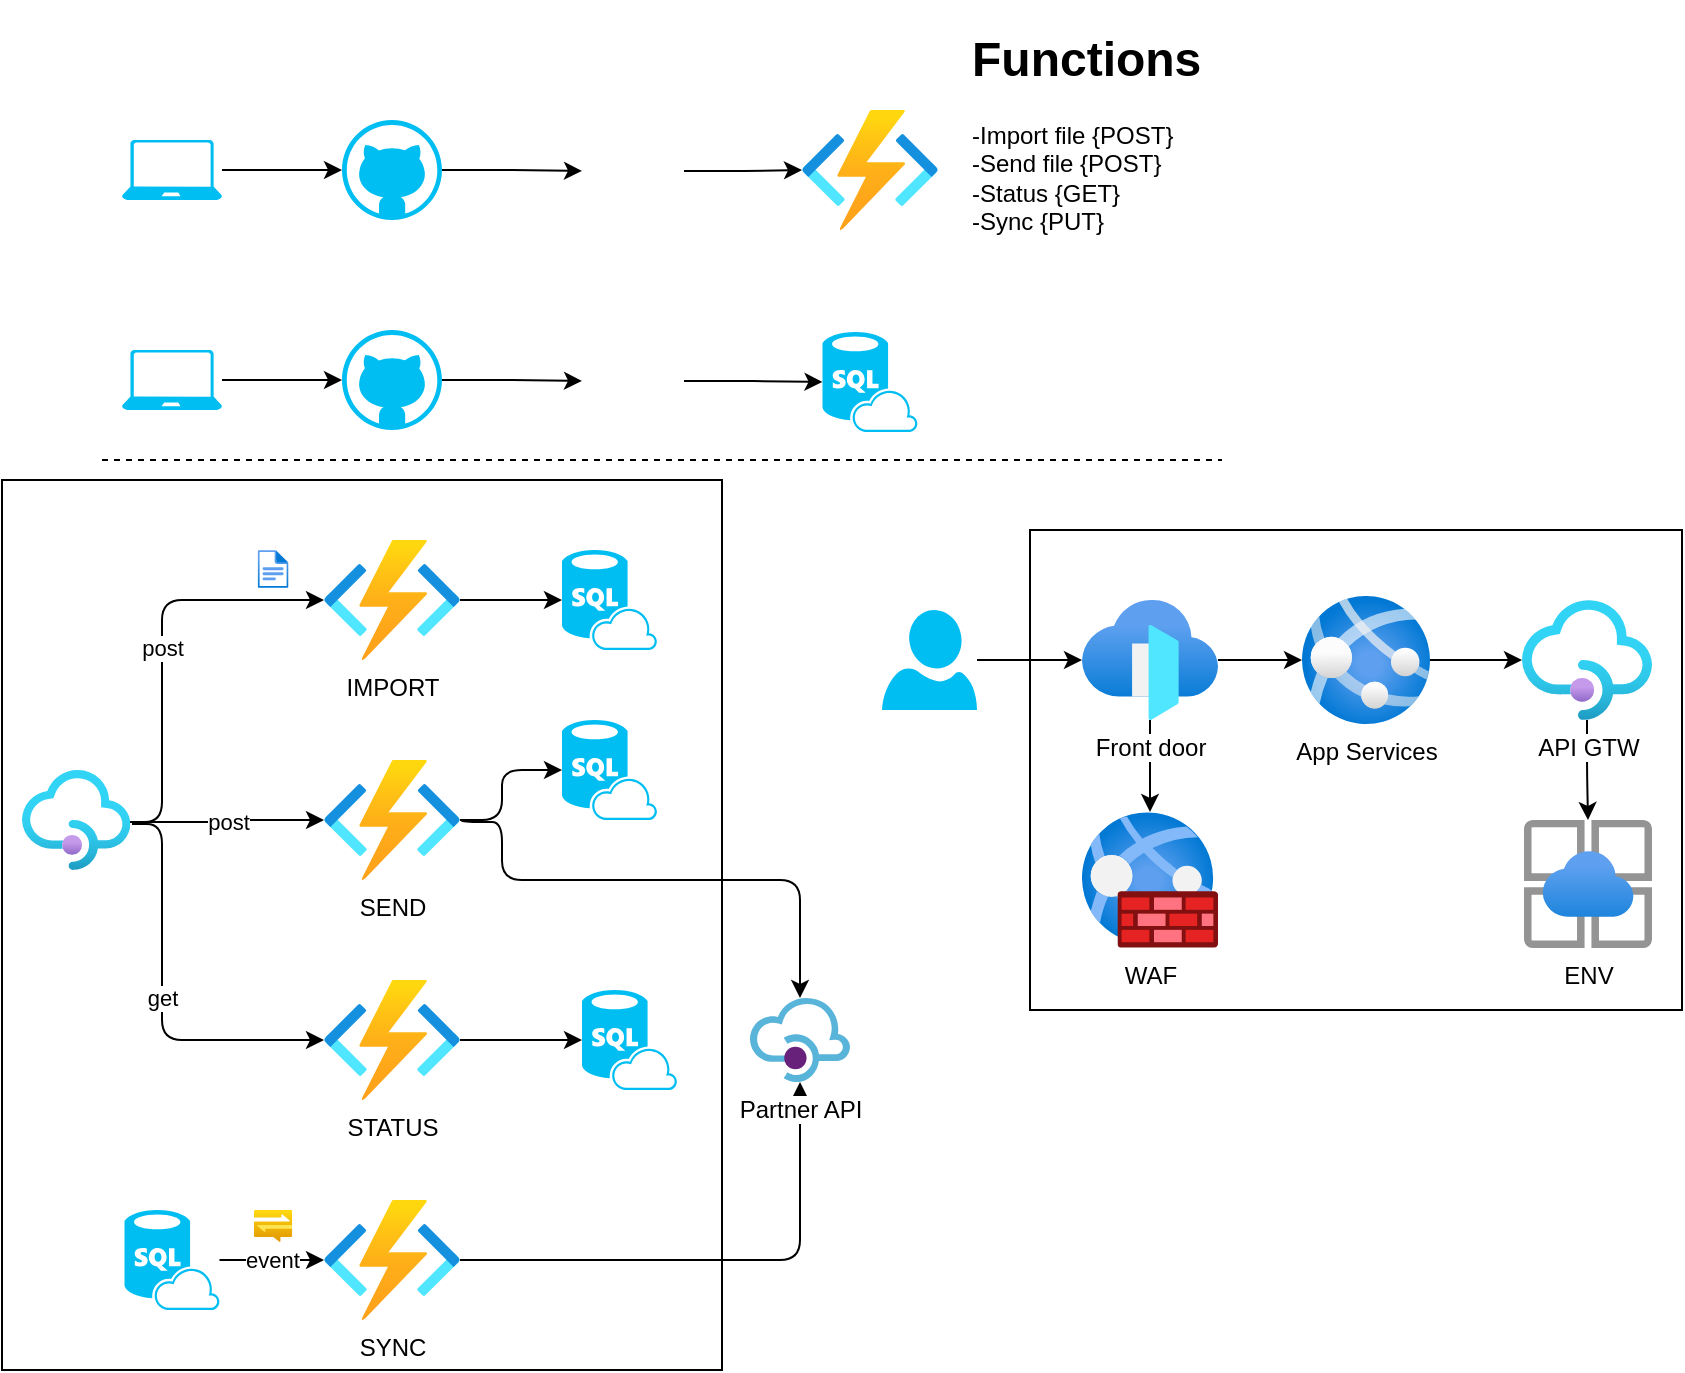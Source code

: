 <mxfile version="17.5.0" type="github">
  <diagram id="ImiZiOODFj8ORh_n_VHi" name="Page-1">
    <mxGraphModel dx="1695" dy="1651" grid="1" gridSize="10" guides="1" tooltips="1" connect="1" arrows="1" fold="1" page="1" pageScale="1" pageWidth="827" pageHeight="1169" math="0" shadow="0">
      <root>
        <mxCell id="0" />
        <mxCell id="1" parent="0" />
        <mxCell id="dk_xkWQx7_EmQdFWq2oa-77" value="" style="rounded=0;whiteSpace=wrap;html=1;" vertex="1" parent="1">
          <mxGeometry x="504" y="255" width="326" height="240" as="geometry" />
        </mxCell>
        <mxCell id="dk_xkWQx7_EmQdFWq2oa-57" value="" style="rounded=0;whiteSpace=wrap;html=1;" vertex="1" parent="1">
          <mxGeometry x="-10" y="230" width="360" height="445" as="geometry" />
        </mxCell>
        <mxCell id="dk_xkWQx7_EmQdFWq2oa-5" value="" style="edgeStyle=orthogonalEdgeStyle;rounded=0;orthogonalLoop=1;jettySize=auto;html=1;" edge="1" parent="1" source="dk_xkWQx7_EmQdFWq2oa-3" target="dk_xkWQx7_EmQdFWq2oa-4">
          <mxGeometry relative="1" as="geometry" />
        </mxCell>
        <mxCell id="dk_xkWQx7_EmQdFWq2oa-3" value="" style="verticalLabelPosition=bottom;html=1;verticalAlign=top;align=center;strokeColor=none;fillColor=#00BEF2;shape=mxgraph.azure.laptop;pointerEvents=1;" vertex="1" parent="1">
          <mxGeometry x="50" y="60" width="50" height="30" as="geometry" />
        </mxCell>
        <mxCell id="dk_xkWQx7_EmQdFWq2oa-7" value="" style="edgeStyle=orthogonalEdgeStyle;rounded=0;orthogonalLoop=1;jettySize=auto;html=1;" edge="1" parent="1" source="dk_xkWQx7_EmQdFWq2oa-4" target="dk_xkWQx7_EmQdFWq2oa-6">
          <mxGeometry relative="1" as="geometry" />
        </mxCell>
        <mxCell id="dk_xkWQx7_EmQdFWq2oa-4" value="" style="verticalLabelPosition=bottom;html=1;verticalAlign=top;align=center;strokeColor=none;fillColor=#00BEF2;shape=mxgraph.azure.github_code;pointerEvents=1;" vertex="1" parent="1">
          <mxGeometry x="160" y="50" width="50" height="50" as="geometry" />
        </mxCell>
        <mxCell id="dk_xkWQx7_EmQdFWq2oa-9" value="" style="edgeStyle=orthogonalEdgeStyle;rounded=0;orthogonalLoop=1;jettySize=auto;html=1;" edge="1" parent="1" source="dk_xkWQx7_EmQdFWq2oa-6" target="dk_xkWQx7_EmQdFWq2oa-8">
          <mxGeometry relative="1" as="geometry" />
        </mxCell>
        <mxCell id="dk_xkWQx7_EmQdFWq2oa-6" value="" style="shape=image;verticalLabelPosition=bottom;labelBackgroundColor=default;verticalAlign=top;aspect=fixed;imageAspect=0;image=https://www.azuredevopslabs.com/images/terraform.png;" vertex="1" parent="1">
          <mxGeometry x="280" y="50" width="51" height="51" as="geometry" />
        </mxCell>
        <mxCell id="dk_xkWQx7_EmQdFWq2oa-8" value="" style="aspect=fixed;html=1;points=[];align=center;image;fontSize=12;image=img/lib/azure2/compute/Function_Apps.svg;" vertex="1" parent="1">
          <mxGeometry x="390" y="45" width="68" height="60" as="geometry" />
        </mxCell>
        <mxCell id="dk_xkWQx7_EmQdFWq2oa-10" value="" style="edgeStyle=orthogonalEdgeStyle;rounded=0;orthogonalLoop=1;jettySize=auto;html=1;" edge="1" parent="1" source="dk_xkWQx7_EmQdFWq2oa-11" target="dk_xkWQx7_EmQdFWq2oa-13">
          <mxGeometry relative="1" as="geometry" />
        </mxCell>
        <mxCell id="dk_xkWQx7_EmQdFWq2oa-11" value="" style="verticalLabelPosition=bottom;html=1;verticalAlign=top;align=center;strokeColor=none;fillColor=#00BEF2;shape=mxgraph.azure.laptop;pointerEvents=1;" vertex="1" parent="1">
          <mxGeometry x="50" y="165" width="50" height="30" as="geometry" />
        </mxCell>
        <mxCell id="dk_xkWQx7_EmQdFWq2oa-12" value="" style="edgeStyle=orthogonalEdgeStyle;rounded=0;orthogonalLoop=1;jettySize=auto;html=1;" edge="1" parent="1" source="dk_xkWQx7_EmQdFWq2oa-13" target="dk_xkWQx7_EmQdFWq2oa-15">
          <mxGeometry relative="1" as="geometry" />
        </mxCell>
        <mxCell id="dk_xkWQx7_EmQdFWq2oa-13" value="" style="verticalLabelPosition=bottom;html=1;verticalAlign=top;align=center;strokeColor=none;fillColor=#00BEF2;shape=mxgraph.azure.github_code;pointerEvents=1;" vertex="1" parent="1">
          <mxGeometry x="160" y="155" width="50" height="50" as="geometry" />
        </mxCell>
        <mxCell id="dk_xkWQx7_EmQdFWq2oa-18" value="" style="edgeStyle=orthogonalEdgeStyle;rounded=0;orthogonalLoop=1;jettySize=auto;html=1;" edge="1" parent="1" source="dk_xkWQx7_EmQdFWq2oa-15" target="dk_xkWQx7_EmQdFWq2oa-17">
          <mxGeometry relative="1" as="geometry" />
        </mxCell>
        <mxCell id="dk_xkWQx7_EmQdFWq2oa-15" value="" style="shape=image;verticalLabelPosition=bottom;labelBackgroundColor=default;verticalAlign=top;aspect=fixed;imageAspect=0;image=https://www.azuredevopslabs.com/images/terraform.png;" vertex="1" parent="1">
          <mxGeometry x="280" y="155" width="51" height="51" as="geometry" />
        </mxCell>
        <mxCell id="dk_xkWQx7_EmQdFWq2oa-17" value="" style="verticalLabelPosition=bottom;html=1;verticalAlign=top;align=center;strokeColor=none;fillColor=#00BEF2;shape=mxgraph.azure.sql_database_sql_azure;" vertex="1" parent="1">
          <mxGeometry x="400.25" y="156" width="47.5" height="50" as="geometry" />
        </mxCell>
        <mxCell id="dk_xkWQx7_EmQdFWq2oa-19" value="&lt;h1&gt;Functions&lt;/h1&gt;&lt;p&gt;-Import file {POST}&lt;br&gt;-Send file {POST}&lt;br&gt;-Status {GET}&lt;br&gt;-Sync {PUT}&lt;/p&gt;" style="text;html=1;strokeColor=none;fillColor=none;spacing=5;spacingTop=-20;whiteSpace=wrap;overflow=hidden;rounded=0;" vertex="1" parent="1">
          <mxGeometry x="470" width="190" height="120" as="geometry" />
        </mxCell>
        <mxCell id="dk_xkWQx7_EmQdFWq2oa-51" value="post" style="edgeStyle=orthogonalEdgeStyle;rounded=1;orthogonalLoop=1;jettySize=auto;html=1;exitX=0.978;exitY=0.52;exitDx=0;exitDy=0;exitPerimeter=0;" edge="1" parent="1" source="dk_xkWQx7_EmQdFWq2oa-71" target="dk_xkWQx7_EmQdFWq2oa-29">
          <mxGeometry relative="1" as="geometry">
            <mxPoint x="98.75" y="290" as="sourcePoint" />
            <Array as="points">
              <mxPoint x="70" y="401" />
              <mxPoint x="70" y="290" />
            </Array>
          </mxGeometry>
        </mxCell>
        <mxCell id="dk_xkWQx7_EmQdFWq2oa-22" value="" style="endArrow=none;dashed=1;html=1;rounded=0;" edge="1" parent="1">
          <mxGeometry width="50" height="50" relative="1" as="geometry">
            <mxPoint x="40" y="220" as="sourcePoint" />
            <mxPoint x="600" y="220" as="targetPoint" />
          </mxGeometry>
        </mxCell>
        <mxCell id="dk_xkWQx7_EmQdFWq2oa-50" value="post" style="edgeStyle=orthogonalEdgeStyle;rounded=1;orthogonalLoop=1;jettySize=auto;html=1;exitX=0.982;exitY=0.52;exitDx=0;exitDy=0;exitPerimeter=0;" edge="1" parent="1" source="dk_xkWQx7_EmQdFWq2oa-71" target="dk_xkWQx7_EmQdFWq2oa-30">
          <mxGeometry relative="1" as="geometry">
            <mxPoint x="100" y="400" as="sourcePoint" />
          </mxGeometry>
        </mxCell>
        <mxCell id="dk_xkWQx7_EmQdFWq2oa-45" value="get" style="edgeStyle=orthogonalEdgeStyle;rounded=1;orthogonalLoop=1;jettySize=auto;html=1;exitX=1.015;exitY=0.54;exitDx=0;exitDy=0;exitPerimeter=0;" edge="1" parent="1" source="dk_xkWQx7_EmQdFWq2oa-71" target="dk_xkWQx7_EmQdFWq2oa-32">
          <mxGeometry relative="1" as="geometry">
            <mxPoint x="99.025" y="511" as="sourcePoint" />
            <Array as="points">
              <mxPoint x="70" y="402" />
              <mxPoint x="70" y="510" />
            </Array>
          </mxGeometry>
        </mxCell>
        <mxCell id="dk_xkWQx7_EmQdFWq2oa-52" value="" style="edgeStyle=orthogonalEdgeStyle;rounded=1;orthogonalLoop=1;jettySize=auto;html=1;" edge="1" parent="1" source="dk_xkWQx7_EmQdFWq2oa-29" target="dk_xkWQx7_EmQdFWq2oa-36">
          <mxGeometry relative="1" as="geometry" />
        </mxCell>
        <mxCell id="dk_xkWQx7_EmQdFWq2oa-29" value="IMPORT" style="aspect=fixed;html=1;points=[];align=center;image;fontSize=12;image=img/lib/azure2/compute/Function_Apps.svg;" vertex="1" parent="1">
          <mxGeometry x="151" y="260" width="68" height="60" as="geometry" />
        </mxCell>
        <mxCell id="dk_xkWQx7_EmQdFWq2oa-48" style="edgeStyle=orthogonalEdgeStyle;rounded=1;orthogonalLoop=1;jettySize=auto;html=1;" edge="1" parent="1" target="dk_xkWQx7_EmQdFWq2oa-47">
          <mxGeometry relative="1" as="geometry">
            <mxPoint x="220" y="400" as="sourcePoint" />
            <Array as="points">
              <mxPoint x="220" y="401" />
              <mxPoint x="240" y="401" />
              <mxPoint x="240" y="430" />
              <mxPoint x="389" y="430" />
            </Array>
          </mxGeometry>
        </mxCell>
        <mxCell id="dk_xkWQx7_EmQdFWq2oa-49" style="edgeStyle=orthogonalEdgeStyle;orthogonalLoop=1;jettySize=auto;html=1;entryX=0;entryY=0.5;entryDx=0;entryDy=0;entryPerimeter=0;rounded=1;" edge="1" parent="1" source="dk_xkWQx7_EmQdFWq2oa-30" target="dk_xkWQx7_EmQdFWq2oa-37">
          <mxGeometry relative="1" as="geometry">
            <Array as="points">
              <mxPoint x="240" y="400" />
              <mxPoint x="240" y="375" />
            </Array>
          </mxGeometry>
        </mxCell>
        <mxCell id="dk_xkWQx7_EmQdFWq2oa-30" value="SEND" style="aspect=fixed;html=1;points=[];align=center;image;fontSize=12;image=img/lib/azure2/compute/Function_Apps.svg;" vertex="1" parent="1">
          <mxGeometry x="151" y="370" width="68" height="60" as="geometry" />
        </mxCell>
        <mxCell id="dk_xkWQx7_EmQdFWq2oa-46" value="" style="edgeStyle=orthogonalEdgeStyle;rounded=0;orthogonalLoop=1;jettySize=auto;html=1;" edge="1" parent="1" source="dk_xkWQx7_EmQdFWq2oa-32" target="dk_xkWQx7_EmQdFWq2oa-38">
          <mxGeometry relative="1" as="geometry" />
        </mxCell>
        <mxCell id="dk_xkWQx7_EmQdFWq2oa-32" value="STATUS" style="aspect=fixed;html=1;points=[];align=center;image;fontSize=12;image=img/lib/azure2/compute/Function_Apps.svg;" vertex="1" parent="1">
          <mxGeometry x="151" y="480" width="68" height="60" as="geometry" />
        </mxCell>
        <mxCell id="dk_xkWQx7_EmQdFWq2oa-44" value="" style="edgeStyle=orthogonalEdgeStyle;rounded=1;orthogonalLoop=1;jettySize=auto;html=1;" edge="1" parent="1" source="dk_xkWQx7_EmQdFWq2oa-34" target="dk_xkWQx7_EmQdFWq2oa-47">
          <mxGeometry relative="1" as="geometry">
            <mxPoint x="283.5" y="620" as="targetPoint" />
          </mxGeometry>
        </mxCell>
        <mxCell id="dk_xkWQx7_EmQdFWq2oa-34" value="SYNC" style="aspect=fixed;html=1;points=[];align=center;image;fontSize=12;image=img/lib/azure2/compute/Function_Apps.svg;" vertex="1" parent="1">
          <mxGeometry x="151" y="590" width="68" height="60" as="geometry" />
        </mxCell>
        <mxCell id="dk_xkWQx7_EmQdFWq2oa-36" value="" style="verticalLabelPosition=bottom;html=1;verticalAlign=top;align=center;strokeColor=none;fillColor=#00BEF2;shape=mxgraph.azure.sql_database_sql_azure;" vertex="1" parent="1">
          <mxGeometry x="270" y="265" width="47.5" height="50" as="geometry" />
        </mxCell>
        <mxCell id="dk_xkWQx7_EmQdFWq2oa-37" value="" style="verticalLabelPosition=bottom;html=1;verticalAlign=top;align=center;strokeColor=none;fillColor=#00BEF2;shape=mxgraph.azure.sql_database_sql_azure;" vertex="1" parent="1">
          <mxGeometry x="270" y="350" width="47.5" height="50" as="geometry" />
        </mxCell>
        <mxCell id="dk_xkWQx7_EmQdFWq2oa-38" value="" style="verticalLabelPosition=bottom;html=1;verticalAlign=top;align=center;strokeColor=none;fillColor=#00BEF2;shape=mxgraph.azure.sql_database_sql_azure;" vertex="1" parent="1">
          <mxGeometry x="280" y="485" width="47.5" height="50" as="geometry" />
        </mxCell>
        <mxCell id="dk_xkWQx7_EmQdFWq2oa-41" value="event" style="edgeStyle=orthogonalEdgeStyle;rounded=0;orthogonalLoop=1;jettySize=auto;html=1;" edge="1" parent="1" source="dk_xkWQx7_EmQdFWq2oa-39" target="dk_xkWQx7_EmQdFWq2oa-34">
          <mxGeometry relative="1" as="geometry" />
        </mxCell>
        <mxCell id="dk_xkWQx7_EmQdFWq2oa-39" value="" style="verticalLabelPosition=bottom;html=1;verticalAlign=top;align=center;strokeColor=none;fillColor=#00BEF2;shape=mxgraph.azure.sql_database_sql_azure;" vertex="1" parent="1">
          <mxGeometry x="51.25" y="595" width="47.5" height="50" as="geometry" />
        </mxCell>
        <mxCell id="dk_xkWQx7_EmQdFWq2oa-47" value="Partner API" style="sketch=0;aspect=fixed;html=1;points=[];align=center;image;fontSize=12;image=img/lib/mscae/API_Management.svg;" vertex="1" parent="1">
          <mxGeometry x="364" y="489" width="50" height="42" as="geometry" />
        </mxCell>
        <mxCell id="dk_xkWQx7_EmQdFWq2oa-53" value="" style="aspect=fixed;html=1;points=[];align=center;image;fontSize=12;image=img/lib/azure2/web/Notification_Hub_Namespaces.svg;" vertex="1" parent="1">
          <mxGeometry x="115.98" y="595" width="19.14" height="16" as="geometry" />
        </mxCell>
        <mxCell id="dk_xkWQx7_EmQdFWq2oa-56" value="" style="aspect=fixed;html=1;points=[];align=center;image;fontSize=12;image=img/lib/azure2/general/File.svg;" vertex="1" parent="1">
          <mxGeometry x="117.84" y="265" width="15.42" height="19" as="geometry" />
        </mxCell>
        <mxCell id="dk_xkWQx7_EmQdFWq2oa-66" value="" style="edgeStyle=orthogonalEdgeStyle;rounded=1;orthogonalLoop=1;jettySize=auto;html=1;" edge="1" parent="1" source="dk_xkWQx7_EmQdFWq2oa-58" target="dk_xkWQx7_EmQdFWq2oa-64">
          <mxGeometry relative="1" as="geometry" />
        </mxCell>
        <mxCell id="dk_xkWQx7_EmQdFWq2oa-78" value="" style="edgeStyle=orthogonalEdgeStyle;rounded=1;orthogonalLoop=1;jettySize=auto;html=1;" edge="1" parent="1" source="dk_xkWQx7_EmQdFWq2oa-58" target="dk_xkWQx7_EmQdFWq2oa-75">
          <mxGeometry relative="1" as="geometry" />
        </mxCell>
        <mxCell id="dk_xkWQx7_EmQdFWq2oa-58" value="Front door" style="aspect=fixed;html=1;points=[];align=center;image;fontSize=12;image=img/lib/azure2/networking/Front_Doors.svg;" vertex="1" parent="1">
          <mxGeometry x="530" y="290" width="68" height="60" as="geometry" />
        </mxCell>
        <mxCell id="dk_xkWQx7_EmQdFWq2oa-61" value="" style="edgeStyle=orthogonalEdgeStyle;rounded=1;orthogonalLoop=1;jettySize=auto;html=1;" edge="1" parent="1" source="dk_xkWQx7_EmQdFWq2oa-59" target="dk_xkWQx7_EmQdFWq2oa-58">
          <mxGeometry relative="1" as="geometry" />
        </mxCell>
        <mxCell id="dk_xkWQx7_EmQdFWq2oa-59" value="" style="verticalLabelPosition=bottom;html=1;verticalAlign=top;align=center;strokeColor=none;fillColor=#00BEF2;shape=mxgraph.azure.user;" vertex="1" parent="1">
          <mxGeometry x="430" y="295" width="47.5" height="50" as="geometry" />
        </mxCell>
        <mxCell id="dk_xkWQx7_EmQdFWq2oa-68" value="" style="edgeStyle=orthogonalEdgeStyle;rounded=1;orthogonalLoop=1;jettySize=auto;html=1;" edge="1" parent="1" source="dk_xkWQx7_EmQdFWq2oa-62" target="dk_xkWQx7_EmQdFWq2oa-65">
          <mxGeometry relative="1" as="geometry" />
        </mxCell>
        <mxCell id="dk_xkWQx7_EmQdFWq2oa-62" value="API GTW" style="aspect=fixed;html=1;points=[];align=center;image;fontSize=12;image=img/lib/azure2/app_services/API_Management_Services.svg;" vertex="1" parent="1">
          <mxGeometry x="750" y="290" width="65" height="60" as="geometry" />
        </mxCell>
        <mxCell id="dk_xkWQx7_EmQdFWq2oa-67" value="" style="edgeStyle=orthogonalEdgeStyle;rounded=1;orthogonalLoop=1;jettySize=auto;html=1;" edge="1" parent="1" source="dk_xkWQx7_EmQdFWq2oa-64" target="dk_xkWQx7_EmQdFWq2oa-62">
          <mxGeometry relative="1" as="geometry" />
        </mxCell>
        <mxCell id="dk_xkWQx7_EmQdFWq2oa-64" value="App Services" style="aspect=fixed;html=1;points=[];align=center;image;fontSize=12;image=img/lib/azure2/app_services/App_Services.svg;" vertex="1" parent="1">
          <mxGeometry x="640" y="288" width="64" height="64" as="geometry" />
        </mxCell>
        <mxCell id="dk_xkWQx7_EmQdFWq2oa-65" value="ENV" style="aspect=fixed;html=1;points=[];align=center;image;fontSize=12;image=img/lib/azure2/app_services/App_Service_Environments.svg;" vertex="1" parent="1">
          <mxGeometry x="751" y="400" width="64" height="64" as="geometry" />
        </mxCell>
        <mxCell id="dk_xkWQx7_EmQdFWq2oa-71" value="" style="aspect=fixed;html=1;points=[];align=center;image;fontSize=12;image=img/lib/azure2/app_services/API_Management_Services.svg;" vertex="1" parent="1">
          <mxGeometry x="-7.105e-15" y="375" width="54.17" height="50" as="geometry" />
        </mxCell>
        <mxCell id="dk_xkWQx7_EmQdFWq2oa-75" value="WAF" style="aspect=fixed;html=1;points=[];align=center;image;fontSize=12;image=img/lib/azure2/networking/Web_Application_Firewall_Policies_WAF.svg;" vertex="1" parent="1">
          <mxGeometry x="530" y="396" width="68" height="68" as="geometry" />
        </mxCell>
      </root>
    </mxGraphModel>
  </diagram>
</mxfile>
